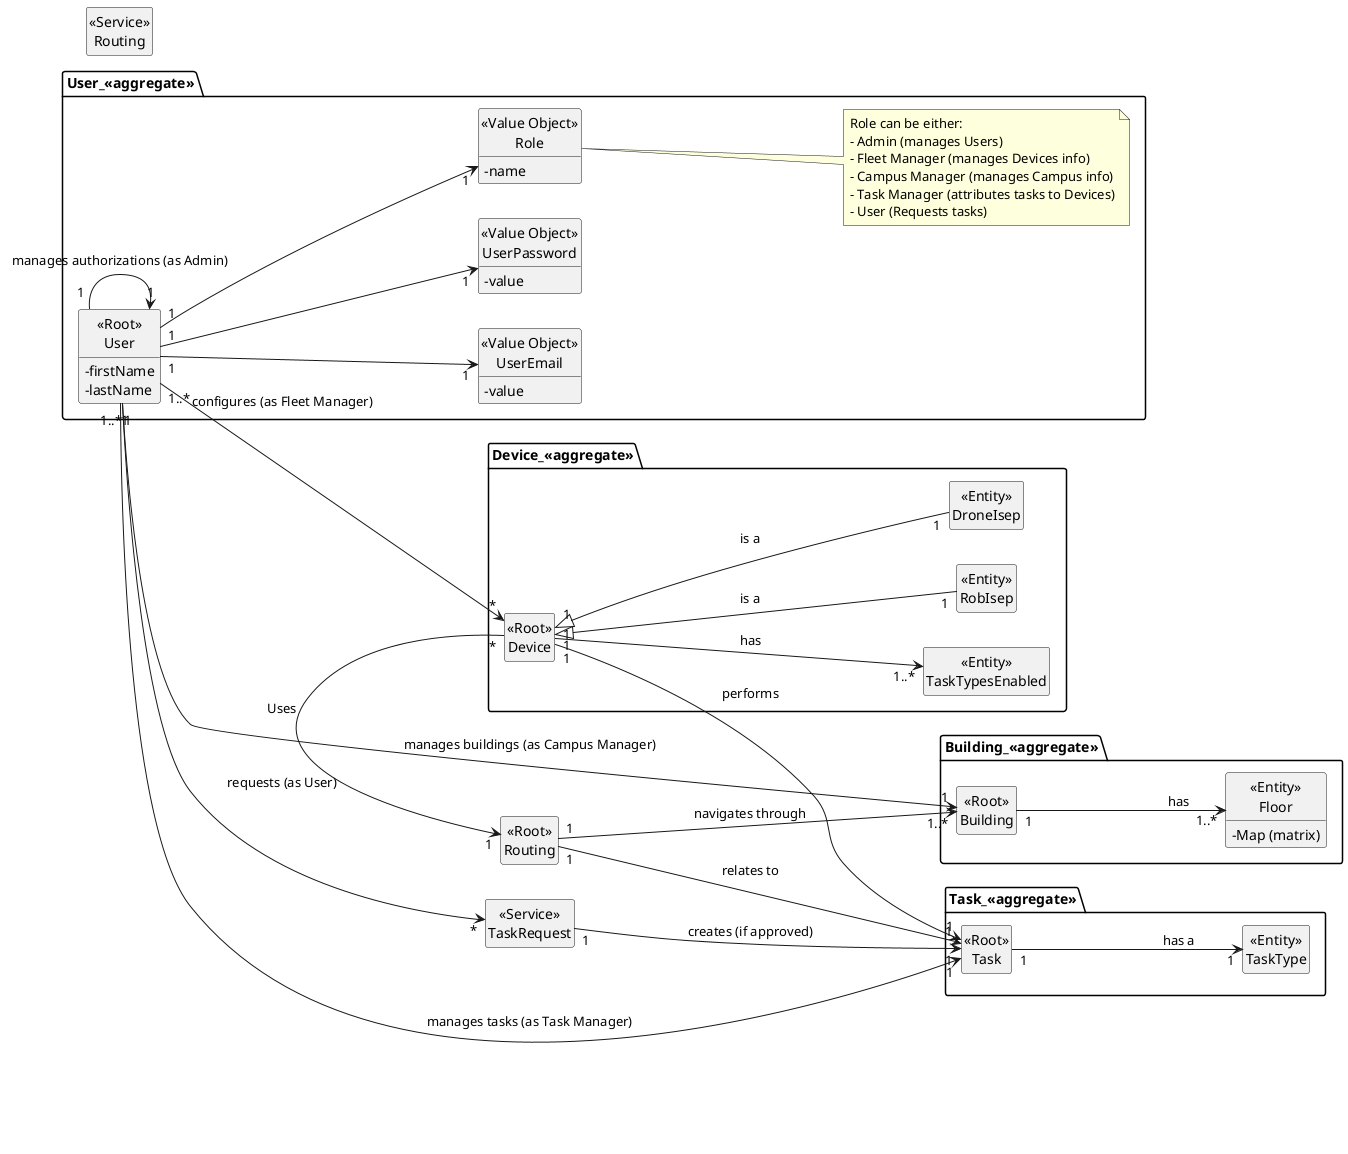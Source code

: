 @startuml DM
skinparam classAttributeIconSize 0
hide empty members
hide circle
left to right direction

package User_<<aggregate>>{
class "<<Root>>\nUser"{
    - firstName
    - lastName
}
class "<<Value Object>>\nUserEmail"{
    - value
}
class "<<Value Object>>\nUserPassword"{
    - value
}
enum "<<Value Object>>\nRole"{
    - name
}
note right
    Role can be either:
    - Admin (manages Users)
    - Fleet Manager (manages Devices info)
    - Campus Manager (manages Campus info)
    - Task Manager (attributes tasks to Devices)
    - User (Requests tasks)
end note

"<<Root>>\nUser" "1" --> "1" "<<Value Object>>\nUserPassword"
"<<Root>>\nUser" "1" --> "1" "<<Value Object>>\nUserEmail"
"<<Root>>\nUser" "1" --> "1" "<<Value Object>>\nRole"
}

package Device_<<aggregate>>{
class "<<Root>>\nDevice"{

}
class "<<Entity>>\nRobIsep"{

}
class "<<Entity>>\nDroneIsep"{

}
class "<<Entity>>\nTaskTypesEnabled"{

}




"<<Root>>\nDevice" "1" --> "1..*" "<<Entity>>\nTaskTypesEnabled" : has
"<<Root>>\nDevice" "1" <|-- "1" "<<Entity>>\nRobIsep" : is a 
"<<Root>>\nDevice" "1" <|-- "1" "<<Entity>>\nDroneIsep" : is a

}

package Task_<<aggregate>>{
class "<<Root>>\nTask"{

}

class "<<Entity>>\nTaskType"{

}
"<<Root>>\nTask" "1" --> "1" "<<Entity>>\nTaskType": has a
}

package "Building_<<aggregate>>"{
class "<<Root>>\nBuilding"{

}
class "<<Entity>>\nFloor"{
    - Map (matrix)
}
"<<Root>>\nBuilding" "1" --> "1..*" "<<Entity>>\nFloor" : has
}


class "<<Service>>\nTaskRequest"{
}
class "<<Service>>\nRouting"{
}

"<<Root>>\nTask" "1" <-- "1" "<<Root>>\nDevice" : performs
"<<Root>>\nUser" "1..*" --> "*" "<<Service>>\nTaskRequest" : requests (as User)
"<<Service>>\nTaskRequest" "1" --> "1" "<<Root>>\nTask" : creates (if approved)
"<<Root>>\nUser" "1..*" --> "*" "<<Root>>\nDevice" : configures (as Fleet Manager)
"<<Root>>\nUser" "1" --> "1" "<<Root>>\nUser" : manages authorizations (as Admin)
"<<Root>>\nUser" "1" --> "1" "<<Root>>\nTask" : manages tasks (as Task Manager)
"<<Root>>\nUser" "1" --> "1" "<<Root>>\nBuilding" : manages buildings (as Campus Manager)
"<<Root>>\nDevice" "*" --> "1" "<<Root>>\nRouting" : Uses 
"<<Root>>\nRouting" "1" --> "1..*" "<<Root>>\nBuilding" : navigates through
"<<Root>>\nRouting" "1" --> "1" "<<Root>>\nTask" : relates to
@enduml
